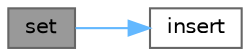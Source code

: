 digraph "set"
{
 // LATEX_PDF_SIZE
  bgcolor="transparent";
  edge [fontname=Helvetica,fontsize=10,labelfontname=Helvetica,labelfontsize=10];
  node [fontname=Helvetica,fontsize=10,shape=box,height=0.2,width=0.4];
  rankdir="LR";
  Node1 [id="Node000001",label="set",height=0.2,width=0.4,color="gray40", fillcolor="grey60", style="filled", fontcolor="black",tooltip=" "];
  Node1 -> Node2 [id="edge1_Node000001_Node000002",color="steelblue1",style="solid",tooltip=" "];
  Node2 [id="Node000002",label="insert",height=0.2,width=0.4,color="grey40", fillcolor="white", style="filled",URL="$solvers_2multiphase_2interFoam_2overInterDyMFoam_2createFields_8H.html#ab7f92bdfc7eefd6ba46797b321ec27de",tooltip=" "];
}
